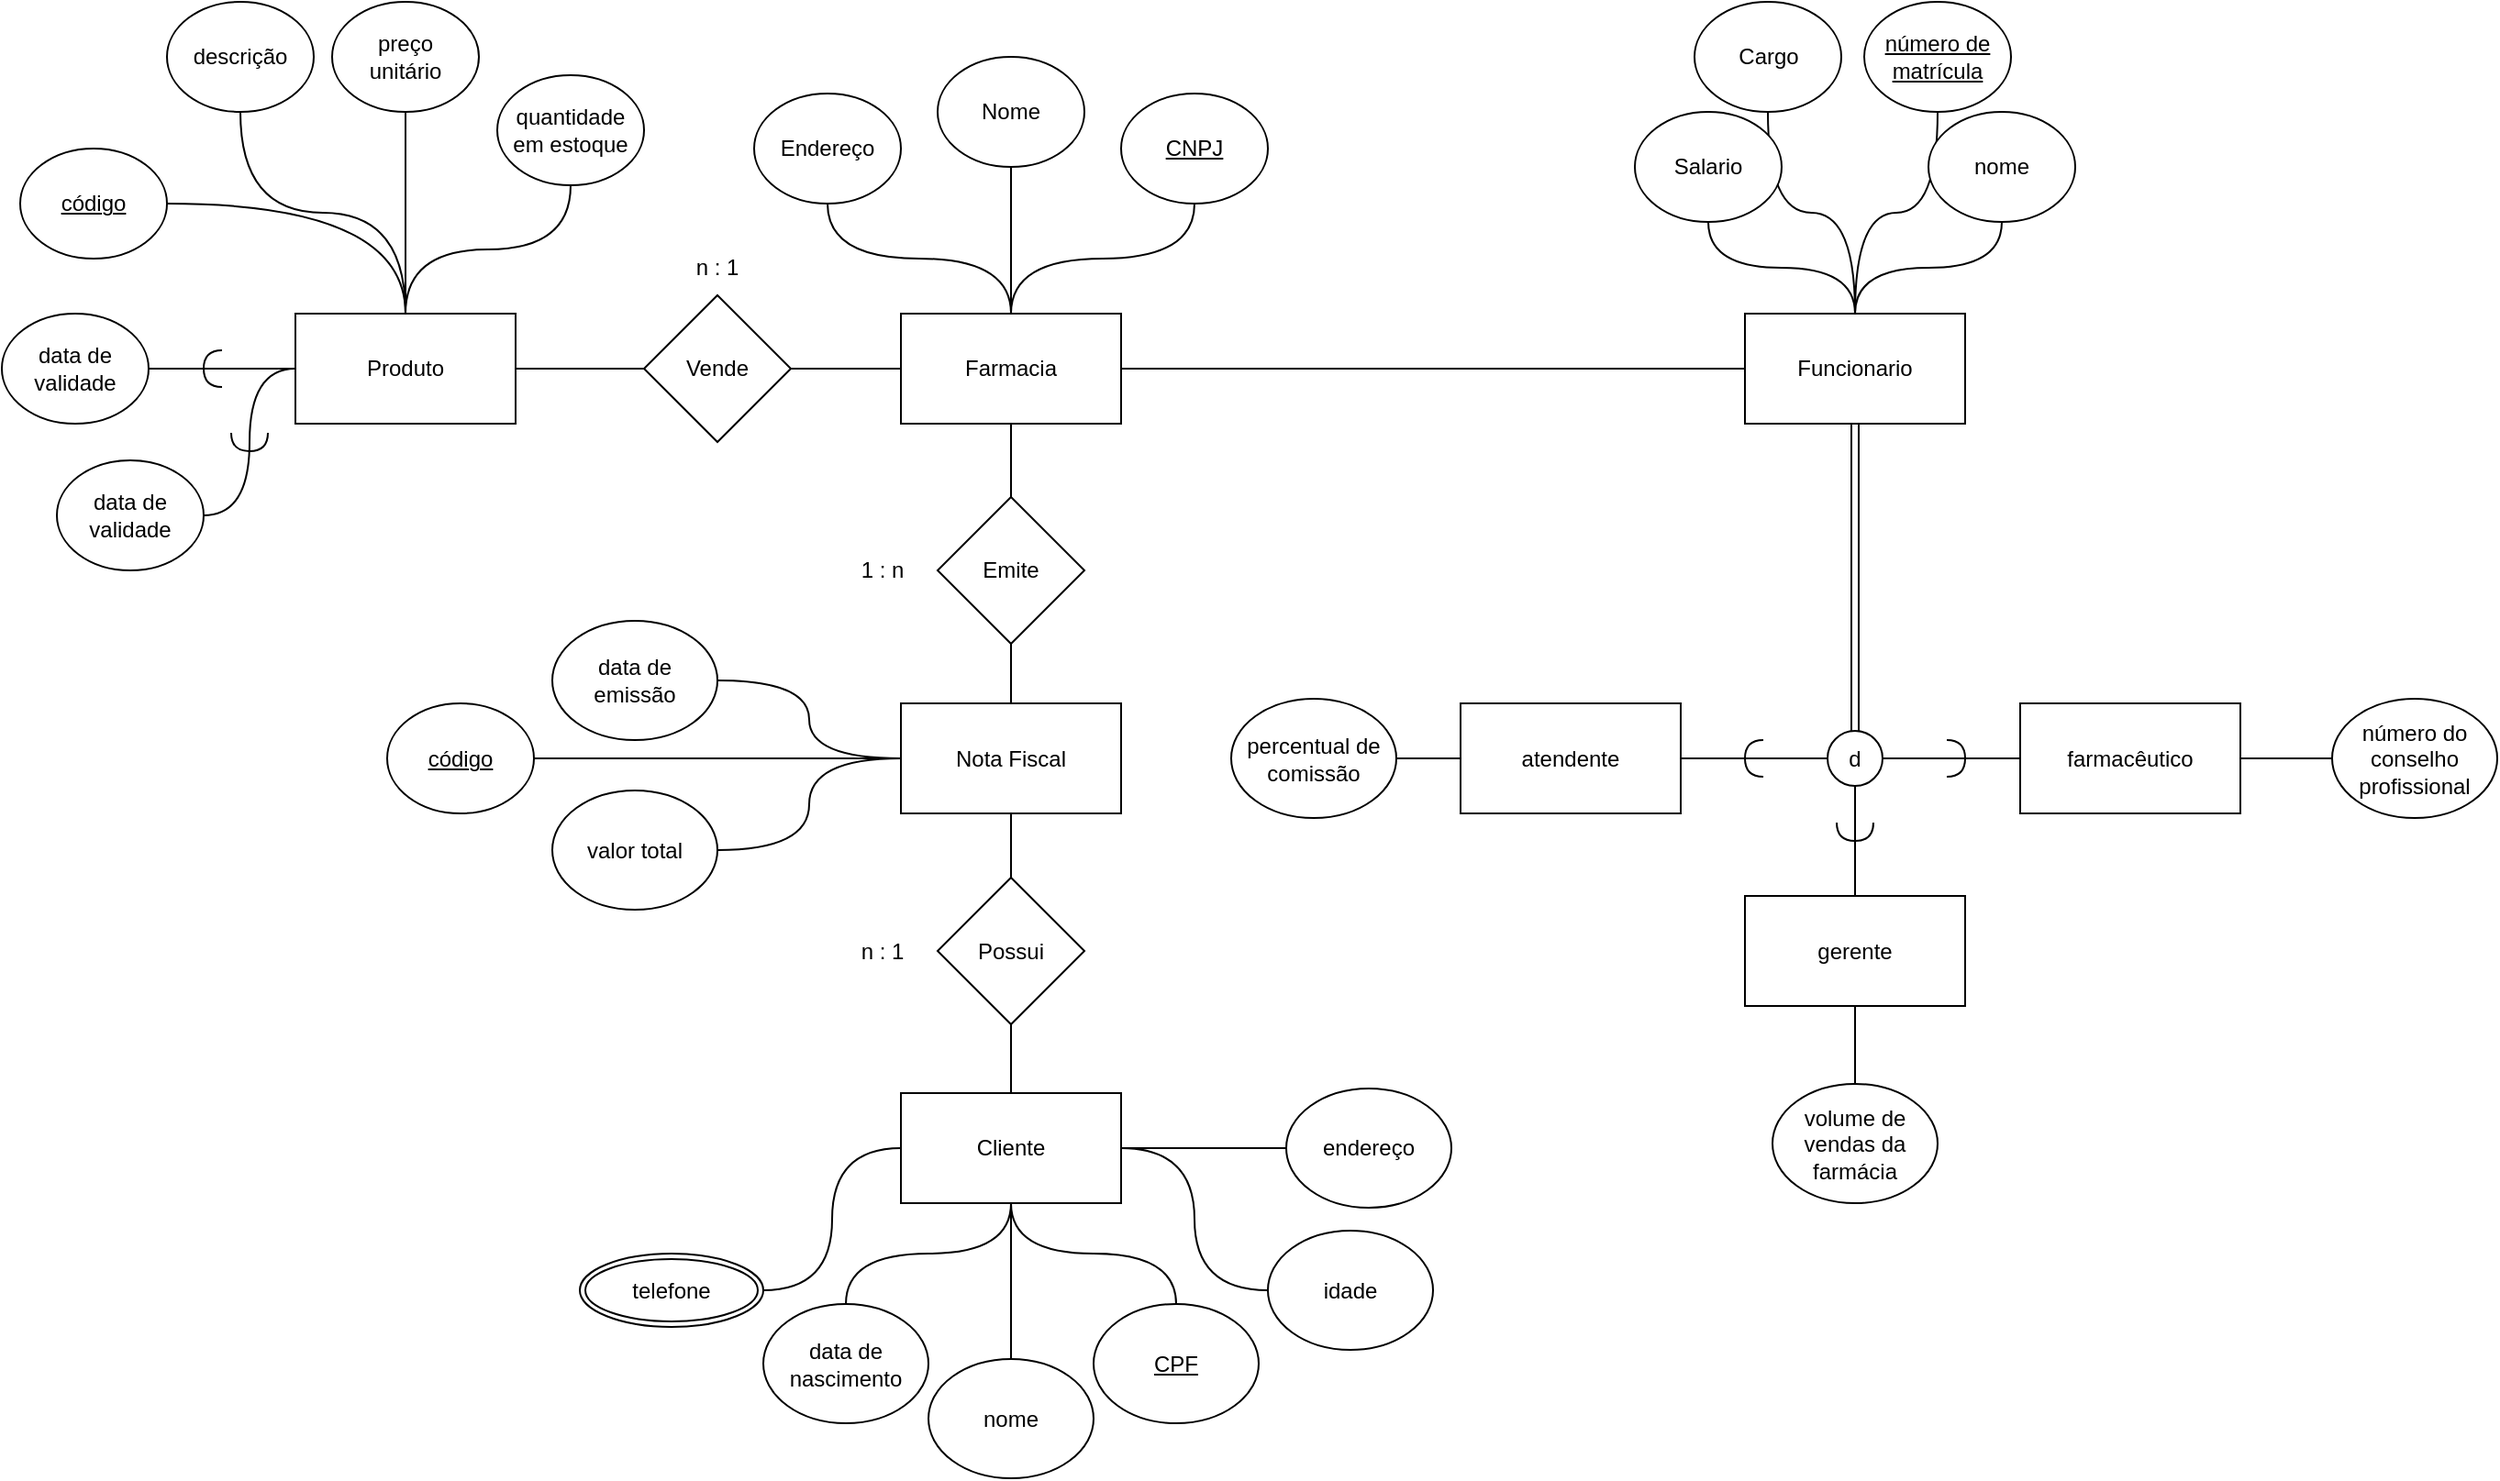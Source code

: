 <mxfile version="24.7.12">
  <diagram name="Página-1" id="c5D5y2_ftJ9IMcS438-D">
    <mxGraphModel dx="989" dy="546" grid="1" gridSize="10" guides="1" tooltips="1" connect="1" arrows="1" fold="1" page="1" pageScale="1" pageWidth="850" pageHeight="1100" math="0" shadow="0">
      <root>
        <mxCell id="0" />
        <mxCell id="1" parent="0" />
        <mxCell id="q9eAMnU8siryJKV_CvOA-5" style="edgeStyle=orthogonalEdgeStyle;rounded=0;orthogonalLoop=1;jettySize=auto;html=1;entryX=0.5;entryY=1;entryDx=0;entryDy=0;curved=1;endArrow=none;endFill=0;" parent="1" source="q9eAMnU8siryJKV_CvOA-1" target="q9eAMnU8siryJKV_CvOA-2" edge="1">
          <mxGeometry relative="1" as="geometry" />
        </mxCell>
        <mxCell id="q9eAMnU8siryJKV_CvOA-6" style="edgeStyle=orthogonalEdgeStyle;rounded=0;orthogonalLoop=1;jettySize=auto;html=1;curved=1;endArrow=none;endFill=0;" parent="1" source="q9eAMnU8siryJKV_CvOA-1" target="q9eAMnU8siryJKV_CvOA-3" edge="1">
          <mxGeometry relative="1" as="geometry" />
        </mxCell>
        <mxCell id="q9eAMnU8siryJKV_CvOA-7" style="edgeStyle=orthogonalEdgeStyle;rounded=0;orthogonalLoop=1;jettySize=auto;html=1;curved=1;endArrow=none;endFill=0;" parent="1" source="q9eAMnU8siryJKV_CvOA-1" target="q9eAMnU8siryJKV_CvOA-4" edge="1">
          <mxGeometry relative="1" as="geometry" />
        </mxCell>
        <mxCell id="q9eAMnU8siryJKV_CvOA-48" style="edgeStyle=orthogonalEdgeStyle;rounded=0;orthogonalLoop=1;jettySize=auto;html=1;entryX=1;entryY=0.5;entryDx=0;entryDy=0;endArrow=none;endFill=0;curved=1;" parent="1" source="q9eAMnU8siryJKV_CvOA-1" target="q9eAMnU8siryJKV_CvOA-47" edge="1">
          <mxGeometry relative="1" as="geometry">
            <mxPoint x="760" y="470" as="targetPoint" />
          </mxGeometry>
        </mxCell>
        <mxCell id="maq0s0oDYXzoiV6jThD5-4" style="edgeStyle=orthogonalEdgeStyle;rounded=0;orthogonalLoop=1;jettySize=auto;html=1;endArrow=none;endFill=0;" edge="1" parent="1" source="q9eAMnU8siryJKV_CvOA-1" target="maq0s0oDYXzoiV6jThD5-3">
          <mxGeometry relative="1" as="geometry" />
        </mxCell>
        <mxCell id="q9eAMnU8siryJKV_CvOA-1" value="Farmacia" style="rounded=0;whiteSpace=wrap;html=1;" parent="1" vertex="1">
          <mxGeometry x="660" y="440" width="120" height="60" as="geometry" />
        </mxCell>
        <mxCell id="q9eAMnU8siryJKV_CvOA-2" value="&lt;div&gt;Nome&lt;/div&gt;" style="ellipse;whiteSpace=wrap;html=1;" parent="1" vertex="1">
          <mxGeometry x="680" y="300" width="80" height="60" as="geometry" />
        </mxCell>
        <mxCell id="q9eAMnU8siryJKV_CvOA-3" value="&lt;u&gt;CNPJ&lt;/u&gt;" style="ellipse;whiteSpace=wrap;html=1;" parent="1" vertex="1">
          <mxGeometry x="780" y="320" width="80" height="60" as="geometry" />
        </mxCell>
        <mxCell id="q9eAMnU8siryJKV_CvOA-4" value="Endereço" style="ellipse;whiteSpace=wrap;html=1;" parent="1" vertex="1">
          <mxGeometry x="580" y="320" width="80" height="60" as="geometry" />
        </mxCell>
        <mxCell id="q9eAMnU8siryJKV_CvOA-11" style="edgeStyle=orthogonalEdgeStyle;rounded=0;orthogonalLoop=1;jettySize=auto;html=1;endArrow=none;endFill=0;curved=1;" parent="1" source="q9eAMnU8siryJKV_CvOA-10" target="q9eAMnU8siryJKV_CvOA-1" edge="1">
          <mxGeometry relative="1" as="geometry" />
        </mxCell>
        <mxCell id="q9eAMnU8siryJKV_CvOA-13" style="edgeStyle=orthogonalEdgeStyle;rounded=0;orthogonalLoop=1;jettySize=auto;html=1;curved=1;endArrow=none;endFill=0;" parent="1" source="q9eAMnU8siryJKV_CvOA-10" target="q9eAMnU8siryJKV_CvOA-12" edge="1">
          <mxGeometry relative="1" as="geometry" />
        </mxCell>
        <mxCell id="q9eAMnU8siryJKV_CvOA-16" style="edgeStyle=orthogonalEdgeStyle;rounded=0;orthogonalLoop=1;jettySize=auto;html=1;curved=1;endArrow=none;endFill=0;" parent="1" source="q9eAMnU8siryJKV_CvOA-10" target="q9eAMnU8siryJKV_CvOA-14" edge="1">
          <mxGeometry relative="1" as="geometry" />
        </mxCell>
        <mxCell id="q9eAMnU8siryJKV_CvOA-23" style="edgeStyle=orthogonalEdgeStyle;rounded=0;orthogonalLoop=1;jettySize=auto;html=1;curved=1;endArrow=none;endFill=0;" parent="1" source="q9eAMnU8siryJKV_CvOA-10" target="q9eAMnU8siryJKV_CvOA-19" edge="1">
          <mxGeometry relative="1" as="geometry" />
        </mxCell>
        <mxCell id="q9eAMnU8siryJKV_CvOA-26" style="edgeStyle=orthogonalEdgeStyle;rounded=0;orthogonalLoop=1;jettySize=auto;html=1;curved=1;endArrow=none;endFill=0;shape=link;" parent="1" source="q9eAMnU8siryJKV_CvOA-10" target="q9eAMnU8siryJKV_CvOA-25" edge="1">
          <mxGeometry relative="1" as="geometry" />
        </mxCell>
        <mxCell id="q9eAMnU8siryJKV_CvOA-10" value="Funcionario" style="rounded=0;whiteSpace=wrap;html=1;" parent="1" vertex="1">
          <mxGeometry x="1120" y="440" width="120" height="60" as="geometry" />
        </mxCell>
        <mxCell id="q9eAMnU8siryJKV_CvOA-12" value="&lt;u&gt;número de matrícula&lt;/u&gt;" style="ellipse;whiteSpace=wrap;html=1;" parent="1" vertex="1">
          <mxGeometry x="1185" y="270" width="80" height="60" as="geometry" />
        </mxCell>
        <mxCell id="q9eAMnU8siryJKV_CvOA-14" value="nome" style="ellipse;whiteSpace=wrap;html=1;" parent="1" vertex="1">
          <mxGeometry x="1220" y="330" width="80" height="60" as="geometry" />
        </mxCell>
        <mxCell id="q9eAMnU8siryJKV_CvOA-20" style="edgeStyle=orthogonalEdgeStyle;rounded=0;orthogonalLoop=1;jettySize=auto;html=1;endArrow=none;endFill=0;curved=1;" parent="1" source="q9eAMnU8siryJKV_CvOA-17" target="q9eAMnU8siryJKV_CvOA-10" edge="1">
          <mxGeometry relative="1" as="geometry" />
        </mxCell>
        <mxCell id="q9eAMnU8siryJKV_CvOA-17" value="&lt;div&gt;Cargo&lt;/div&gt;" style="ellipse;whiteSpace=wrap;html=1;" parent="1" vertex="1">
          <mxGeometry x="1092.5" y="270" width="80" height="60" as="geometry" />
        </mxCell>
        <mxCell id="q9eAMnU8siryJKV_CvOA-19" value="Salario" style="ellipse;whiteSpace=wrap;html=1;" parent="1" vertex="1">
          <mxGeometry x="1060" y="330" width="80" height="60" as="geometry" />
        </mxCell>
        <mxCell id="q9eAMnU8siryJKV_CvOA-31" style="edgeStyle=orthogonalEdgeStyle;rounded=0;orthogonalLoop=1;jettySize=auto;html=1;curved=1;endArrow=none;endFill=0;" parent="1" source="q9eAMnU8siryJKV_CvOA-25" target="q9eAMnU8siryJKV_CvOA-30" edge="1">
          <mxGeometry relative="1" as="geometry" />
        </mxCell>
        <mxCell id="q9eAMnU8siryJKV_CvOA-25" value="d" style="ellipse;whiteSpace=wrap;html=1;aspect=fixed;" parent="1" vertex="1">
          <mxGeometry x="1165" y="667.5" width="30" height="30" as="geometry" />
        </mxCell>
        <mxCell id="q9eAMnU8siryJKV_CvOA-29" style="edgeStyle=orthogonalEdgeStyle;rounded=0;orthogonalLoop=1;jettySize=auto;html=1;entryX=1;entryY=0.5;entryDx=0;entryDy=0;curved=1;endArrow=none;endFill=0;" parent="1" source="q9eAMnU8siryJKV_CvOA-27" target="q9eAMnU8siryJKV_CvOA-25" edge="1">
          <mxGeometry relative="1" as="geometry" />
        </mxCell>
        <mxCell id="q9eAMnU8siryJKV_CvOA-45" style="edgeStyle=orthogonalEdgeStyle;rounded=0;orthogonalLoop=1;jettySize=auto;html=1;endArrow=none;endFill=0;curved=1;" parent="1" source="q9eAMnU8siryJKV_CvOA-27" target="q9eAMnU8siryJKV_CvOA-44" edge="1">
          <mxGeometry relative="1" as="geometry" />
        </mxCell>
        <mxCell id="q9eAMnU8siryJKV_CvOA-27" value="farmacêutico" style="rounded=0;whiteSpace=wrap;html=1;" parent="1" vertex="1">
          <mxGeometry x="1270" y="652.5" width="120" height="60" as="geometry" />
        </mxCell>
        <mxCell id="q9eAMnU8siryJKV_CvOA-43" style="edgeStyle=orthogonalEdgeStyle;rounded=0;orthogonalLoop=1;jettySize=auto;html=1;curved=1;endArrow=none;endFill=0;" parent="1" source="q9eAMnU8siryJKV_CvOA-30" target="q9eAMnU8siryJKV_CvOA-42" edge="1">
          <mxGeometry relative="1" as="geometry" />
        </mxCell>
        <mxCell id="q9eAMnU8siryJKV_CvOA-30" value="gerente" style="rounded=0;whiteSpace=wrap;html=1;" parent="1" vertex="1">
          <mxGeometry x="1120" y="757.5" width="120" height="60" as="geometry" />
        </mxCell>
        <mxCell id="q9eAMnU8siryJKV_CvOA-33" style="edgeStyle=orthogonalEdgeStyle;rounded=0;orthogonalLoop=1;jettySize=auto;html=1;curved=1;endArrow=none;endFill=0;entryX=0;entryY=0.5;entryDx=0;entryDy=0;" parent="1" source="q9eAMnU8siryJKV_CvOA-32" target="q9eAMnU8siryJKV_CvOA-25" edge="1">
          <mxGeometry relative="1" as="geometry">
            <mxPoint x="1160" y="682.5" as="targetPoint" />
          </mxGeometry>
        </mxCell>
        <mxCell id="q9eAMnU8siryJKV_CvOA-32" value="atendente " style="rounded=0;whiteSpace=wrap;html=1;" parent="1" vertex="1">
          <mxGeometry x="965" y="652.5" width="120" height="60" as="geometry" />
        </mxCell>
        <mxCell id="q9eAMnU8siryJKV_CvOA-36" value="" style="shape=requiredInterface;html=1;verticalLabelPosition=bottom;sketch=0;" parent="1" vertex="1">
          <mxGeometry x="1230" y="672.5" width="10" height="20" as="geometry" />
        </mxCell>
        <mxCell id="q9eAMnU8siryJKV_CvOA-37" value="" style="shape=requiredInterface;html=1;verticalLabelPosition=bottom;sketch=0;rotation=90;" parent="1" vertex="1">
          <mxGeometry x="1175" y="712.5" width="10" height="20" as="geometry" />
        </mxCell>
        <mxCell id="q9eAMnU8siryJKV_CvOA-38" value="" style="shape=requiredInterface;html=1;verticalLabelPosition=bottom;sketch=0;rotation=-180;" parent="1" vertex="1">
          <mxGeometry x="1120" y="672.5" width="10" height="20" as="geometry" />
        </mxCell>
        <mxCell id="q9eAMnU8siryJKV_CvOA-41" style="edgeStyle=orthogonalEdgeStyle;rounded=0;orthogonalLoop=1;jettySize=auto;html=1;curved=1;endArrow=none;endFill=0;" parent="1" source="q9eAMnU8siryJKV_CvOA-39" target="q9eAMnU8siryJKV_CvOA-32" edge="1">
          <mxGeometry relative="1" as="geometry" />
        </mxCell>
        <mxCell id="q9eAMnU8siryJKV_CvOA-39" value="percentual de comissão" style="ellipse;whiteSpace=wrap;html=1;" parent="1" vertex="1">
          <mxGeometry x="840" y="650" width="90" height="65" as="geometry" />
        </mxCell>
        <mxCell id="q9eAMnU8siryJKV_CvOA-42" value="volume de vendas da farmácia" style="ellipse;whiteSpace=wrap;html=1;" parent="1" vertex="1">
          <mxGeometry x="1135" y="860" width="90" height="65" as="geometry" />
        </mxCell>
        <mxCell id="q9eAMnU8siryJKV_CvOA-44" value="número do conselho profissional" style="ellipse;whiteSpace=wrap;html=1;" parent="1" vertex="1">
          <mxGeometry x="1440" y="650" width="90" height="65" as="geometry" />
        </mxCell>
        <mxCell id="q9eAMnU8siryJKV_CvOA-49" style="edgeStyle=orthogonalEdgeStyle;rounded=0;orthogonalLoop=1;jettySize=auto;html=1;entryX=0;entryY=0.5;entryDx=0;entryDy=0;curved=1;endArrow=none;endFill=0;" parent="1" source="q9eAMnU8siryJKV_CvOA-46" target="q9eAMnU8siryJKV_CvOA-47" edge="1">
          <mxGeometry relative="1" as="geometry" />
        </mxCell>
        <mxCell id="q9eAMnU8siryJKV_CvOA-46" value="Produto" style="rounded=0;whiteSpace=wrap;html=1;" parent="1" vertex="1">
          <mxGeometry x="330" y="440" width="120" height="60" as="geometry" />
        </mxCell>
        <mxCell id="q9eAMnU8siryJKV_CvOA-47" value="Vende" style="rhombus;whiteSpace=wrap;html=1;" parent="1" vertex="1">
          <mxGeometry x="520" y="430" width="80" height="80" as="geometry" />
        </mxCell>
        <mxCell id="q9eAMnU8siryJKV_CvOA-51" style="edgeStyle=orthogonalEdgeStyle;rounded=0;orthogonalLoop=1;jettySize=auto;html=1;curved=1;endArrow=none;endFill=0;" parent="1" source="q9eAMnU8siryJKV_CvOA-50" target="q9eAMnU8siryJKV_CvOA-46" edge="1">
          <mxGeometry relative="1" as="geometry" />
        </mxCell>
        <mxCell id="q9eAMnU8siryJKV_CvOA-50" value="preço&lt;br&gt; unitário" style="ellipse;whiteSpace=wrap;html=1;" parent="1" vertex="1">
          <mxGeometry x="350" y="270" width="80" height="60" as="geometry" />
        </mxCell>
        <mxCell id="q9eAMnU8siryJKV_CvOA-57" style="edgeStyle=orthogonalEdgeStyle;rounded=0;orthogonalLoop=1;jettySize=auto;html=1;curved=1;endArrow=none;endFill=0;" parent="1" source="q9eAMnU8siryJKV_CvOA-52" target="q9eAMnU8siryJKV_CvOA-46" edge="1">
          <mxGeometry relative="1" as="geometry" />
        </mxCell>
        <mxCell id="q9eAMnU8siryJKV_CvOA-52" value="quantidade em estoque" style="ellipse;whiteSpace=wrap;html=1;" parent="1" vertex="1">
          <mxGeometry x="440" y="310" width="80" height="60" as="geometry" />
        </mxCell>
        <mxCell id="q9eAMnU8siryJKV_CvOA-55" style="edgeStyle=orthogonalEdgeStyle;rounded=0;orthogonalLoop=1;jettySize=auto;html=1;curved=1;endArrow=none;endFill=0;" parent="1" source="q9eAMnU8siryJKV_CvOA-53" target="q9eAMnU8siryJKV_CvOA-46" edge="1">
          <mxGeometry relative="1" as="geometry" />
        </mxCell>
        <mxCell id="q9eAMnU8siryJKV_CvOA-53" value="descrição" style="ellipse;whiteSpace=wrap;html=1;" parent="1" vertex="1">
          <mxGeometry x="260" y="270" width="80" height="60" as="geometry" />
        </mxCell>
        <mxCell id="q9eAMnU8siryJKV_CvOA-56" style="edgeStyle=orthogonalEdgeStyle;rounded=0;orthogonalLoop=1;jettySize=auto;html=1;curved=1;endArrow=none;endFill=0;" parent="1" source="q9eAMnU8siryJKV_CvOA-54" target="q9eAMnU8siryJKV_CvOA-46" edge="1">
          <mxGeometry relative="1" as="geometry" />
        </mxCell>
        <mxCell id="q9eAMnU8siryJKV_CvOA-54" value="&lt;u&gt;código&lt;/u&gt;" style="ellipse;whiteSpace=wrap;html=1;" parent="1" vertex="1">
          <mxGeometry x="180" y="350" width="80" height="60" as="geometry" />
        </mxCell>
        <mxCell id="q9eAMnU8siryJKV_CvOA-59" style="edgeStyle=orthogonalEdgeStyle;rounded=0;orthogonalLoop=1;jettySize=auto;html=1;curved=1;endArrow=none;endFill=0;" parent="1" source="q9eAMnU8siryJKV_CvOA-58" target="q9eAMnU8siryJKV_CvOA-46" edge="1">
          <mxGeometry relative="1" as="geometry" />
        </mxCell>
        <mxCell id="q9eAMnU8siryJKV_CvOA-58" value="data de validade" style="ellipse;whiteSpace=wrap;html=1;" parent="1" vertex="1">
          <mxGeometry x="170" y="440" width="80" height="60" as="geometry" />
        </mxCell>
        <mxCell id="q9eAMnU8siryJKV_CvOA-60" value="" style="shape=requiredInterface;html=1;verticalLabelPosition=bottom;sketch=0;rotation=-180;" parent="1" vertex="1">
          <mxGeometry x="280" y="460" width="10" height="20" as="geometry" />
        </mxCell>
        <mxCell id="q9eAMnU8siryJKV_CvOA-63" style="edgeStyle=orthogonalEdgeStyle;rounded=0;orthogonalLoop=1;jettySize=auto;html=1;entryX=0;entryY=0.5;entryDx=0;entryDy=0;curved=1;endArrow=none;endFill=0;" parent="1" source="q9eAMnU8siryJKV_CvOA-62" target="q9eAMnU8siryJKV_CvOA-46" edge="1">
          <mxGeometry relative="1" as="geometry" />
        </mxCell>
        <mxCell id="q9eAMnU8siryJKV_CvOA-62" value="data de validade" style="ellipse;whiteSpace=wrap;html=1;" parent="1" vertex="1">
          <mxGeometry x="200" y="520" width="80" height="60" as="geometry" />
        </mxCell>
        <mxCell id="q9eAMnU8siryJKV_CvOA-64" value="" style="shape=requiredInterface;html=1;verticalLabelPosition=bottom;sketch=0;rotation=90;" parent="1" vertex="1">
          <mxGeometry x="300" y="500" width="10" height="20" as="geometry" />
        </mxCell>
        <mxCell id="maq0s0oDYXzoiV6jThD5-1" value="Cliente" style="rounded=0;whiteSpace=wrap;html=1;" vertex="1" parent="1">
          <mxGeometry x="660" y="865" width="120" height="60" as="geometry" />
        </mxCell>
        <mxCell id="maq0s0oDYXzoiV6jThD5-2" value="Nota Fiscal" style="rounded=0;whiteSpace=wrap;html=1;" vertex="1" parent="1">
          <mxGeometry x="660" y="652.5" width="120" height="60" as="geometry" />
        </mxCell>
        <mxCell id="maq0s0oDYXzoiV6jThD5-5" style="edgeStyle=orthogonalEdgeStyle;rounded=0;orthogonalLoop=1;jettySize=auto;html=1;endArrow=none;endFill=0;" edge="1" parent="1" source="maq0s0oDYXzoiV6jThD5-3" target="maq0s0oDYXzoiV6jThD5-2">
          <mxGeometry relative="1" as="geometry" />
        </mxCell>
        <mxCell id="maq0s0oDYXzoiV6jThD5-3" value="Emite" style="rhombus;whiteSpace=wrap;html=1;" vertex="1" parent="1">
          <mxGeometry x="680" y="540" width="80" height="80" as="geometry" />
        </mxCell>
        <mxCell id="maq0s0oDYXzoiV6jThD5-7" style="edgeStyle=orthogonalEdgeStyle;rounded=0;orthogonalLoop=1;jettySize=auto;html=1;endArrow=none;endFill=0;" edge="1" parent="1" source="maq0s0oDYXzoiV6jThD5-6" target="maq0s0oDYXzoiV6jThD5-2">
          <mxGeometry relative="1" as="geometry" />
        </mxCell>
        <mxCell id="maq0s0oDYXzoiV6jThD5-8" style="edgeStyle=orthogonalEdgeStyle;rounded=0;orthogonalLoop=1;jettySize=auto;html=1;endArrow=none;endFill=0;" edge="1" parent="1" source="maq0s0oDYXzoiV6jThD5-6" target="maq0s0oDYXzoiV6jThD5-1">
          <mxGeometry relative="1" as="geometry" />
        </mxCell>
        <mxCell id="maq0s0oDYXzoiV6jThD5-6" value="Possui" style="rhombus;whiteSpace=wrap;html=1;" vertex="1" parent="1">
          <mxGeometry x="680" y="747.5" width="80" height="80" as="geometry" />
        </mxCell>
        <mxCell id="maq0s0oDYXzoiV6jThD5-15" style="edgeStyle=orthogonalEdgeStyle;rounded=0;orthogonalLoop=1;jettySize=auto;html=1;curved=1;endArrow=none;endFill=0;" edge="1" parent="1" source="maq0s0oDYXzoiV6jThD5-11" target="maq0s0oDYXzoiV6jThD5-1">
          <mxGeometry relative="1" as="geometry" />
        </mxCell>
        <mxCell id="maq0s0oDYXzoiV6jThD5-11" value="nome" style="ellipse;whiteSpace=wrap;html=1;" vertex="1" parent="1">
          <mxGeometry x="675" y="1010" width="90" height="65" as="geometry" />
        </mxCell>
        <mxCell id="maq0s0oDYXzoiV6jThD5-16" style="edgeStyle=orthogonalEdgeStyle;rounded=0;orthogonalLoop=1;jettySize=auto;html=1;curved=1;endArrow=none;endFill=0;" edge="1" parent="1" source="maq0s0oDYXzoiV6jThD5-12" target="maq0s0oDYXzoiV6jThD5-1">
          <mxGeometry relative="1" as="geometry" />
        </mxCell>
        <mxCell id="maq0s0oDYXzoiV6jThD5-12" value="&lt;u&gt;CPF&lt;/u&gt;" style="ellipse;whiteSpace=wrap;html=1;" vertex="1" parent="1">
          <mxGeometry x="765" y="980" width="90" height="65" as="geometry" />
        </mxCell>
        <mxCell id="maq0s0oDYXzoiV6jThD5-17" style="edgeStyle=orthogonalEdgeStyle;rounded=0;orthogonalLoop=1;jettySize=auto;html=1;curved=1;endArrow=none;endFill=0;" edge="1" parent="1" source="maq0s0oDYXzoiV6jThD5-13" target="maq0s0oDYXzoiV6jThD5-1">
          <mxGeometry relative="1" as="geometry" />
        </mxCell>
        <mxCell id="maq0s0oDYXzoiV6jThD5-13" value="data de nascimento" style="ellipse;whiteSpace=wrap;html=1;" vertex="1" parent="1">
          <mxGeometry x="585" y="980" width="90" height="65" as="geometry" />
        </mxCell>
        <mxCell id="maq0s0oDYXzoiV6jThD5-19" style="edgeStyle=orthogonalEdgeStyle;rounded=0;orthogonalLoop=1;jettySize=auto;html=1;entryX=1;entryY=0.5;entryDx=0;entryDy=0;curved=1;endArrow=none;endFill=0;" edge="1" parent="1" source="maq0s0oDYXzoiV6jThD5-14" target="maq0s0oDYXzoiV6jThD5-1">
          <mxGeometry relative="1" as="geometry" />
        </mxCell>
        <mxCell id="maq0s0oDYXzoiV6jThD5-14" value="idade" style="ellipse;whiteSpace=wrap;html=1;" vertex="1" parent="1">
          <mxGeometry x="860" y="940" width="90" height="65" as="geometry" />
        </mxCell>
        <mxCell id="maq0s0oDYXzoiV6jThD5-21" style="edgeStyle=orthogonalEdgeStyle;rounded=0;orthogonalLoop=1;jettySize=auto;html=1;entryX=0;entryY=0.5;entryDx=0;entryDy=0;curved=1;endArrow=none;endFill=0;exitX=1;exitY=0.5;exitDx=0;exitDy=0;" edge="1" parent="1" source="maq0s0oDYXzoiV6jThD5-36" target="maq0s0oDYXzoiV6jThD5-1">
          <mxGeometry relative="1" as="geometry">
            <mxPoint x="585.0" y="977.52" as="sourcePoint" />
          </mxGeometry>
        </mxCell>
        <mxCell id="maq0s0oDYXzoiV6jThD5-23" style="edgeStyle=orthogonalEdgeStyle;rounded=0;orthogonalLoop=1;jettySize=auto;html=1;entryX=1;entryY=0.5;entryDx=0;entryDy=0;curved=1;endArrow=none;endFill=0;" edge="1" parent="1" source="maq0s0oDYXzoiV6jThD5-22" target="maq0s0oDYXzoiV6jThD5-1">
          <mxGeometry relative="1" as="geometry" />
        </mxCell>
        <mxCell id="maq0s0oDYXzoiV6jThD5-22" value="endereço" style="ellipse;whiteSpace=wrap;html=1;" vertex="1" parent="1">
          <mxGeometry x="870" y="862.5" width="90" height="65" as="geometry" />
        </mxCell>
        <mxCell id="maq0s0oDYXzoiV6jThD5-25" style="edgeStyle=orthogonalEdgeStyle;rounded=0;orthogonalLoop=1;jettySize=auto;html=1;endArrow=none;endFill=0;curved=1;" edge="1" parent="1" source="maq0s0oDYXzoiV6jThD5-24" target="maq0s0oDYXzoiV6jThD5-2">
          <mxGeometry relative="1" as="geometry" />
        </mxCell>
        <mxCell id="maq0s0oDYXzoiV6jThD5-24" value=" data de emissão" style="ellipse;whiteSpace=wrap;html=1;" vertex="1" parent="1">
          <mxGeometry x="470" y="607.5" width="90" height="65" as="geometry" />
        </mxCell>
        <mxCell id="maq0s0oDYXzoiV6jThD5-27" style="edgeStyle=orthogonalEdgeStyle;rounded=0;orthogonalLoop=1;jettySize=auto;html=1;curved=1;endArrow=none;endFill=0;" edge="1" parent="1" source="maq0s0oDYXzoiV6jThD5-26" target="maq0s0oDYXzoiV6jThD5-2">
          <mxGeometry relative="1" as="geometry" />
        </mxCell>
        <mxCell id="maq0s0oDYXzoiV6jThD5-26" value="valor total" style="ellipse;whiteSpace=wrap;html=1;" vertex="1" parent="1">
          <mxGeometry x="470" y="700" width="90" height="65" as="geometry" />
        </mxCell>
        <mxCell id="maq0s0oDYXzoiV6jThD5-30" style="edgeStyle=orthogonalEdgeStyle;rounded=0;orthogonalLoop=1;jettySize=auto;html=1;endArrow=none;endFill=0;curved=1;" edge="1" parent="1" source="maq0s0oDYXzoiV6jThD5-28" target="maq0s0oDYXzoiV6jThD5-2">
          <mxGeometry relative="1" as="geometry" />
        </mxCell>
        <mxCell id="maq0s0oDYXzoiV6jThD5-28" value="&lt;u&gt;código&lt;/u&gt;" style="ellipse;whiteSpace=wrap;html=1;" vertex="1" parent="1">
          <mxGeometry x="380" y="652.5" width="80" height="60" as="geometry" />
        </mxCell>
        <mxCell id="maq0s0oDYXzoiV6jThD5-31" value="n : 1" style="text;html=1;align=center;verticalAlign=middle;whiteSpace=wrap;rounded=0;" vertex="1" parent="1">
          <mxGeometry x="530" y="400" width="60" height="30" as="geometry" />
        </mxCell>
        <mxCell id="maq0s0oDYXzoiV6jThD5-32" value="n : 1 " style="text;html=1;align=center;verticalAlign=middle;whiteSpace=wrap;rounded=0;" vertex="1" parent="1">
          <mxGeometry x="620" y="772.5" width="60" height="30" as="geometry" />
        </mxCell>
        <mxCell id="maq0s0oDYXzoiV6jThD5-33" value="1 : n" style="text;html=1;align=center;verticalAlign=middle;whiteSpace=wrap;rounded=0;" vertex="1" parent="1">
          <mxGeometry x="620" y="565" width="60" height="30" as="geometry" />
        </mxCell>
        <mxCell id="maq0s0oDYXzoiV6jThD5-36" value="telefone" style="ellipse;shape=doubleEllipse;margin=3;whiteSpace=wrap;html=1;align=center;" vertex="1" parent="1">
          <mxGeometry x="485" y="952.5" width="100" height="40" as="geometry" />
        </mxCell>
      </root>
    </mxGraphModel>
  </diagram>
</mxfile>
